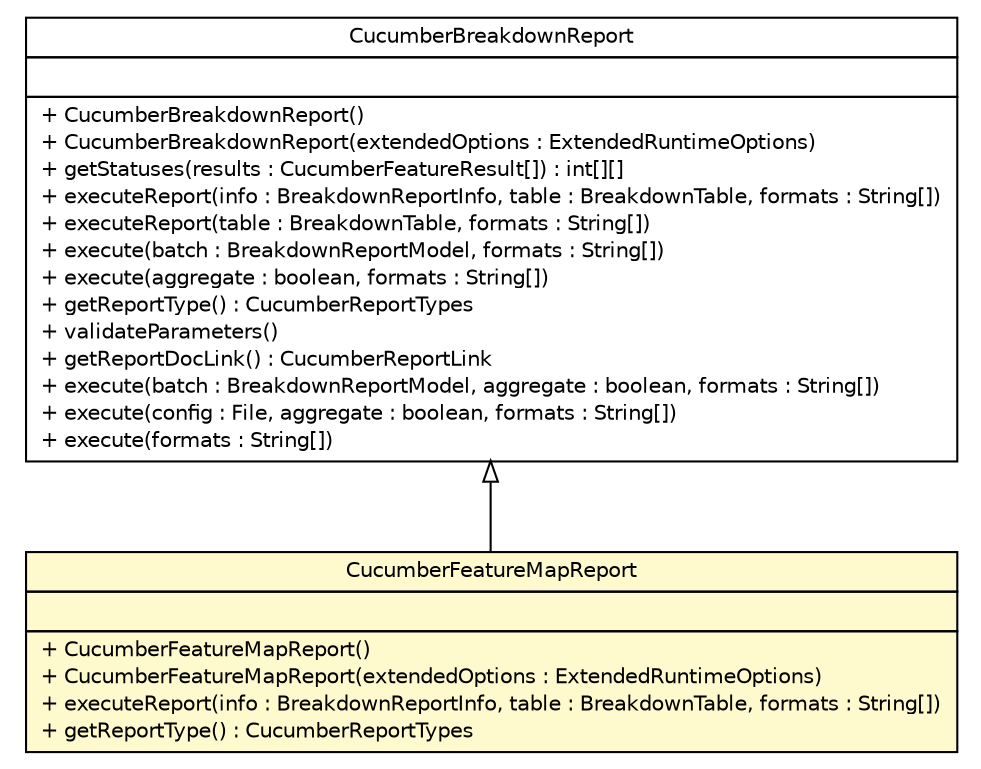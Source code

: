 #!/usr/local/bin/dot
#
# Class diagram 
# Generated by UMLGraph version R5_6 (http://www.umlgraph.org/)
#

digraph G {
	edge [fontname="Helvetica",fontsize=10,labelfontname="Helvetica",labelfontsize=10];
	node [fontname="Helvetica",fontsize=10,shape=plaintext];
	nodesep=0.25;
	ranksep=0.5;
	// com.github.mkolisnyk.cucumber.reporting.CucumberFeatureMapReport
	c5417 [label=<<table title="com.github.mkolisnyk.cucumber.reporting.CucumberFeatureMapReport" border="0" cellborder="1" cellspacing="0" cellpadding="2" port="p" bgcolor="lemonChiffon" href="./CucumberFeatureMapReport.html">
		<tr><td><table border="0" cellspacing="0" cellpadding="1">
<tr><td align="center" balign="center"> CucumberFeatureMapReport </td></tr>
		</table></td></tr>
		<tr><td><table border="0" cellspacing="0" cellpadding="1">
<tr><td align="left" balign="left">  </td></tr>
		</table></td></tr>
		<tr><td><table border="0" cellspacing="0" cellpadding="1">
<tr><td align="left" balign="left"> + CucumberFeatureMapReport() </td></tr>
<tr><td align="left" balign="left"> + CucumberFeatureMapReport(extendedOptions : ExtendedRuntimeOptions) </td></tr>
<tr><td align="left" balign="left"> + executeReport(info : BreakdownReportInfo, table : BreakdownTable, formats : String[]) </td></tr>
<tr><td align="left" balign="left"> + getReportType() : CucumberReportTypes </td></tr>
		</table></td></tr>
		</table>>, URL="./CucumberFeatureMapReport.html", fontname="Helvetica", fontcolor="black", fontsize=10.0];
	// com.github.mkolisnyk.cucumber.reporting.CucumberBreakdownReport
	c5421 [label=<<table title="com.github.mkolisnyk.cucumber.reporting.CucumberBreakdownReport" border="0" cellborder="1" cellspacing="0" cellpadding="2" port="p" href="./CucumberBreakdownReport.html">
		<tr><td><table border="0" cellspacing="0" cellpadding="1">
<tr><td align="center" balign="center"> CucumberBreakdownReport </td></tr>
		</table></td></tr>
		<tr><td><table border="0" cellspacing="0" cellpadding="1">
<tr><td align="left" balign="left">  </td></tr>
		</table></td></tr>
		<tr><td><table border="0" cellspacing="0" cellpadding="1">
<tr><td align="left" balign="left"> + CucumberBreakdownReport() </td></tr>
<tr><td align="left" balign="left"> + CucumberBreakdownReport(extendedOptions : ExtendedRuntimeOptions) </td></tr>
<tr><td align="left" balign="left"> + getStatuses(results : CucumberFeatureResult[]) : int[][] </td></tr>
<tr><td align="left" balign="left"> + executeReport(info : BreakdownReportInfo, table : BreakdownTable, formats : String[]) </td></tr>
<tr><td align="left" balign="left"> + executeReport(table : BreakdownTable, formats : String[]) </td></tr>
<tr><td align="left" balign="left"> + execute(batch : BreakdownReportModel, formats : String[]) </td></tr>
<tr><td align="left" balign="left"> + execute(aggregate : boolean, formats : String[]) </td></tr>
<tr><td align="left" balign="left"> + getReportType() : CucumberReportTypes </td></tr>
<tr><td align="left" balign="left"> + validateParameters() </td></tr>
<tr><td align="left" balign="left"> + getReportDocLink() : CucumberReportLink </td></tr>
<tr><td align="left" balign="left"> + execute(batch : BreakdownReportModel, aggregate : boolean, formats : String[]) </td></tr>
<tr><td align="left" balign="left"> + execute(config : File, aggregate : boolean, formats : String[]) </td></tr>
<tr><td align="left" balign="left"> + execute(formats : String[]) </td></tr>
		</table></td></tr>
		</table>>, URL="./CucumberBreakdownReport.html", fontname="Helvetica", fontcolor="black", fontsize=10.0];
	//com.github.mkolisnyk.cucumber.reporting.CucumberFeatureMapReport extends com.github.mkolisnyk.cucumber.reporting.CucumberBreakdownReport
	c5421:p -> c5417:p [dir=back,arrowtail=empty];
}

